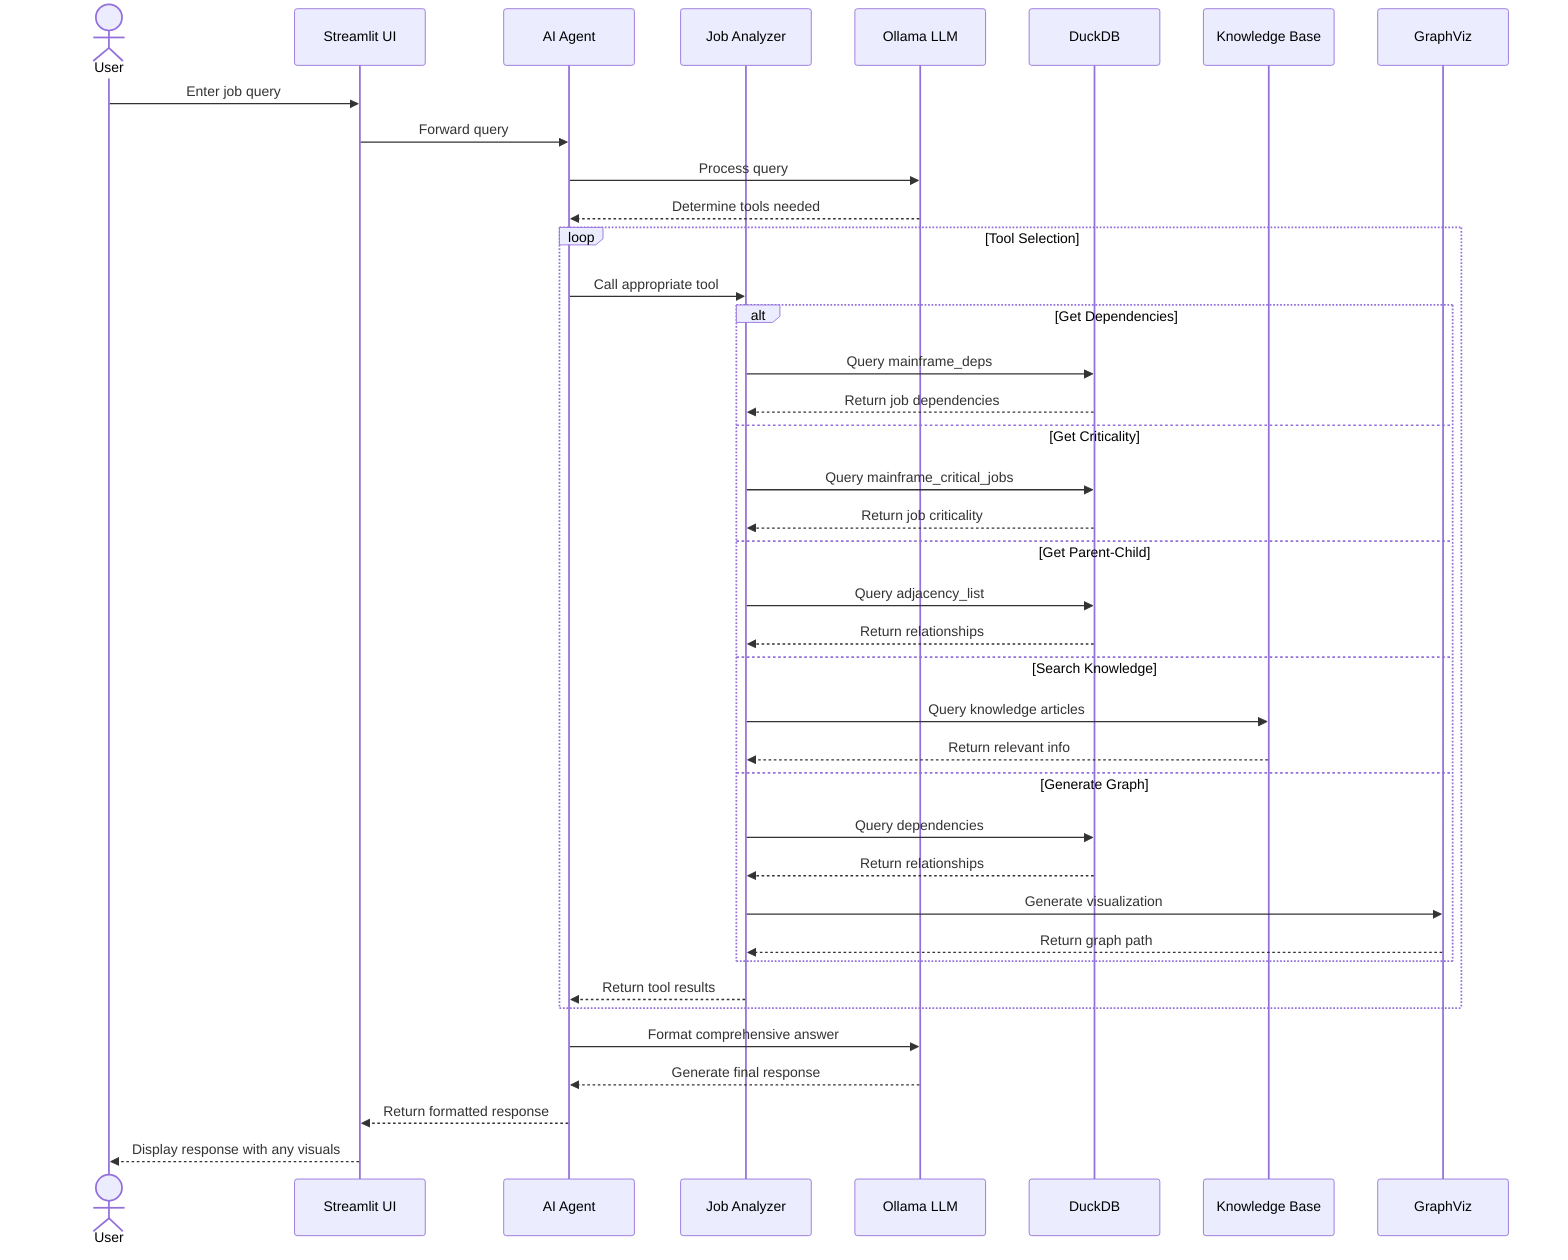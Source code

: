 sequenceDiagram
    actor User
    participant UI as Streamlit UI
    participant Agent as AI Agent
    participant Analyzer as Job Analyzer
    participant LLM as Ollama LLM
    participant DB as DuckDB
    participant KB as Knowledge Base
    participant Graph as GraphViz

    User->>UI: Enter job query
    UI->>Agent: Forward query
    Agent->>LLM: Process query
    LLM-->>Agent: Determine tools needed
    
    loop Tool Selection
        Agent->>Analyzer: Call appropriate tool
        
        alt Get Dependencies
            Analyzer->>DB: Query mainframe_deps
            DB-->>Analyzer: Return job dependencies
        else Get Criticality
            Analyzer->>DB: Query mainframe_critical_jobs
            DB-->>Analyzer: Return job criticality
        else Get Parent-Child
            Analyzer->>DB: Query adjacency_list
            DB-->>Analyzer: Return relationships
        else Search Knowledge
            Analyzer->>KB: Query knowledge articles
            KB-->>Analyzer: Return relevant info
        else Generate Graph
            Analyzer->>DB: Query dependencies
            DB-->>Analyzer: Return relationships
            Analyzer->>Graph: Generate visualization
            Graph-->>Analyzer: Return graph path
        end
        
        Analyzer-->>Agent: Return tool results
    end
    
    Agent->>LLM: Format comprehensive answer
    LLM-->>Agent: Generate final response
    Agent-->>UI: Return formatted response
    UI-->>User: Display response with any visuals